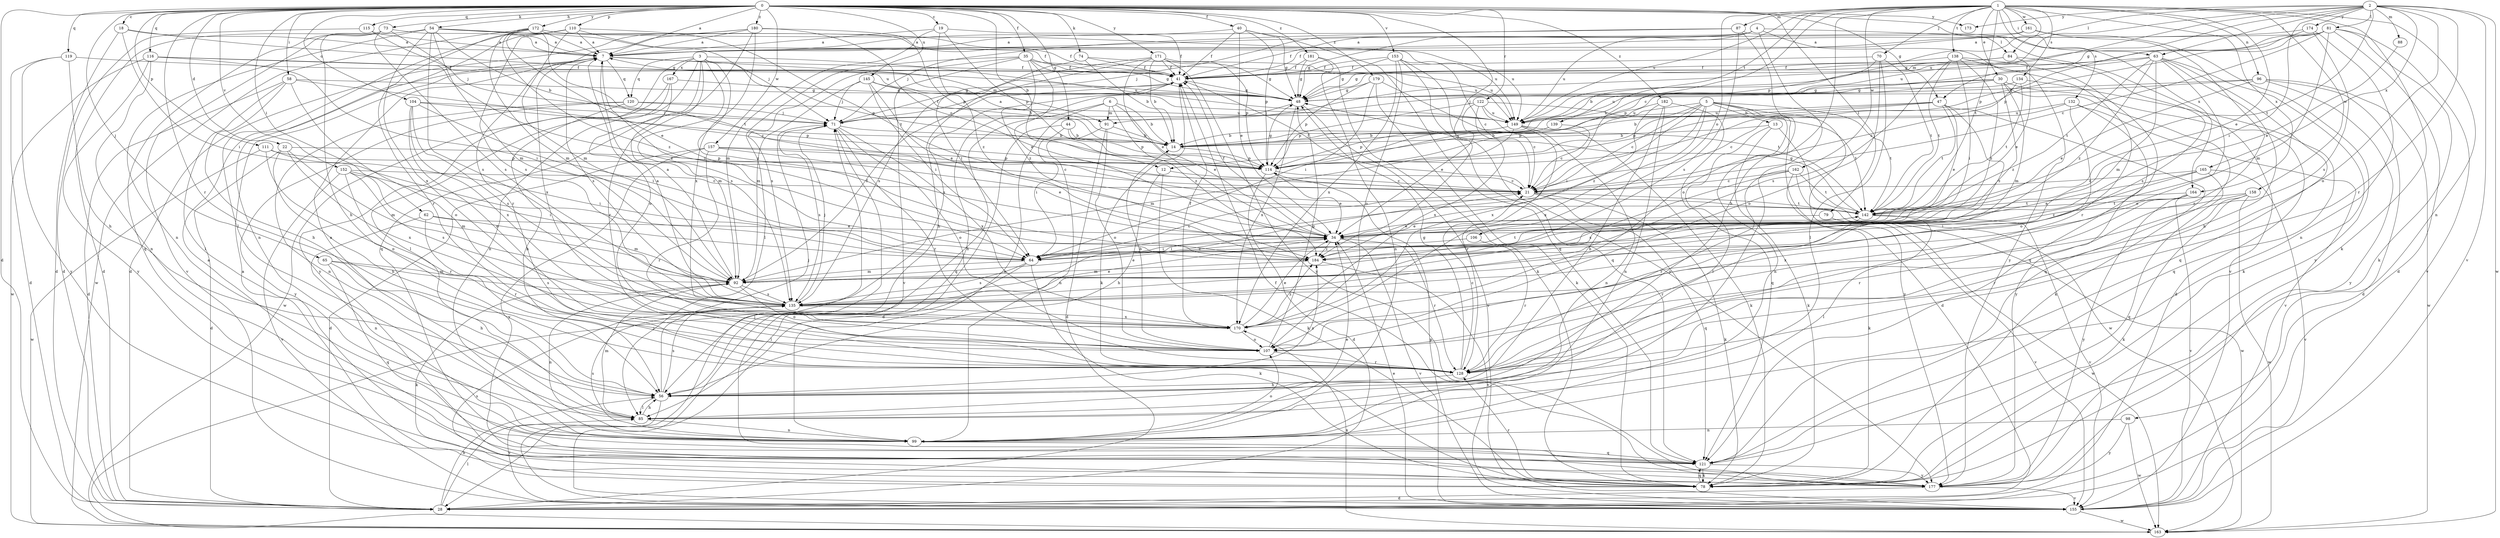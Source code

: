 strict digraph  {
0;
1;
2;
3;
4;
5;
6;
7;
12;
13;
14;
18;
19;
21;
22;
28;
30;
34;
35;
40;
41;
44;
47;
48;
54;
56;
58;
62;
63;
64;
65;
70;
71;
73;
74;
78;
79;
81;
84;
85;
87;
88;
91;
92;
96;
98;
99;
104;
106;
107;
110;
111;
114;
115;
116;
119;
120;
121;
122;
128;
132;
134;
135;
138;
139;
142;
145;
149;
152;
153;
155;
157;
158;
161;
162;
163;
164;
165;
167;
170;
171;
172;
173;
174;
177;
179;
180;
181;
182;
184;
0 -> 7  [label=a];
0 -> 12  [label=b];
0 -> 18  [label=c];
0 -> 19  [label=c];
0 -> 22  [label=d];
0 -> 28  [label=d];
0 -> 35  [label=f];
0 -> 40  [label=f];
0 -> 44  [label=g];
0 -> 47  [label=g];
0 -> 54  [label=h];
0 -> 58  [label=i];
0 -> 62  [label=i];
0 -> 65  [label=j];
0 -> 73  [label=k];
0 -> 74  [label=k];
0 -> 79  [label=l];
0 -> 104  [label=o];
0 -> 110  [label=p];
0 -> 111  [label=p];
0 -> 115  [label=q];
0 -> 116  [label=q];
0 -> 119  [label=q];
0 -> 122  [label=r];
0 -> 128  [label=r];
0 -> 145  [label=u];
0 -> 152  [label=v];
0 -> 153  [label=v];
0 -> 157  [label=w];
0 -> 164  [label=x];
0 -> 171  [label=y];
0 -> 172  [label=y];
0 -> 173  [label=y];
0 -> 179  [label=z];
0 -> 180  [label=z];
0 -> 181  [label=z];
0 -> 182  [label=z];
0 -> 184  [label=z];
1 -> 21  [label=c];
1 -> 30  [label=e];
1 -> 34  [label=e];
1 -> 56  [label=h];
1 -> 63  [label=i];
1 -> 70  [label=j];
1 -> 78  [label=k];
1 -> 87  [label=m];
1 -> 96  [label=n];
1 -> 98  [label=n];
1 -> 106  [label=o];
1 -> 114  [label=p];
1 -> 132  [label=s];
1 -> 134  [label=s];
1 -> 138  [label=t];
1 -> 139  [label=t];
1 -> 142  [label=t];
1 -> 149  [label=u];
1 -> 158  [label=w];
1 -> 161  [label=w];
1 -> 162  [label=w];
1 -> 164  [label=x];
2 -> 47  [label=g];
2 -> 63  [label=i];
2 -> 64  [label=i];
2 -> 81  [label=l];
2 -> 84  [label=l];
2 -> 88  [label=m];
2 -> 91  [label=m];
2 -> 107  [label=o];
2 -> 128  [label=r];
2 -> 142  [label=t];
2 -> 149  [label=u];
2 -> 155  [label=v];
2 -> 163  [label=w];
2 -> 165  [label=x];
2 -> 173  [label=y];
2 -> 174  [label=y];
3 -> 99  [label=n];
3 -> 107  [label=o];
3 -> 114  [label=p];
3 -> 120  [label=q];
3 -> 128  [label=r];
3 -> 135  [label=s];
3 -> 149  [label=u];
3 -> 167  [label=x];
3 -> 177  [label=y];
3 -> 184  [label=z];
4 -> 41  [label=f];
4 -> 48  [label=g];
4 -> 71  [label=j];
4 -> 84  [label=l];
4 -> 85  [label=l];
4 -> 149  [label=u];
4 -> 177  [label=y];
5 -> 12  [label=b];
5 -> 13  [label=b];
5 -> 21  [label=c];
5 -> 28  [label=d];
5 -> 64  [label=i];
5 -> 99  [label=n];
5 -> 114  [label=p];
5 -> 142  [label=t];
5 -> 170  [label=x];
5 -> 177  [label=y];
5 -> 184  [label=z];
6 -> 14  [label=b];
6 -> 34  [label=e];
6 -> 56  [label=h];
6 -> 91  [label=m];
6 -> 99  [label=n];
6 -> 184  [label=z];
7 -> 41  [label=f];
7 -> 64  [label=i];
7 -> 91  [label=m];
7 -> 120  [label=q];
7 -> 135  [label=s];
7 -> 170  [label=x];
12 -> 21  [label=c];
12 -> 56  [label=h];
12 -> 78  [label=k];
13 -> 14  [label=b];
13 -> 78  [label=k];
13 -> 85  [label=l];
13 -> 163  [label=w];
14 -> 7  [label=a];
14 -> 114  [label=p];
18 -> 7  [label=a];
18 -> 28  [label=d];
18 -> 48  [label=g];
18 -> 64  [label=i];
19 -> 7  [label=a];
19 -> 41  [label=f];
19 -> 92  [label=m];
19 -> 114  [label=p];
19 -> 184  [label=z];
21 -> 41  [label=f];
21 -> 78  [label=k];
21 -> 121  [label=q];
21 -> 142  [label=t];
22 -> 28  [label=d];
22 -> 56  [label=h];
22 -> 92  [label=m];
22 -> 114  [label=p];
22 -> 170  [label=x];
28 -> 56  [label=h];
28 -> 85  [label=l];
30 -> 14  [label=b];
30 -> 28  [label=d];
30 -> 48  [label=g];
30 -> 92  [label=m];
30 -> 121  [label=q];
30 -> 149  [label=u];
30 -> 184  [label=z];
34 -> 41  [label=f];
34 -> 64  [label=i];
34 -> 128  [label=r];
34 -> 155  [label=v];
34 -> 184  [label=z];
35 -> 34  [label=e];
35 -> 41  [label=f];
35 -> 48  [label=g];
35 -> 85  [label=l];
35 -> 135  [label=s];
35 -> 149  [label=u];
35 -> 155  [label=v];
35 -> 184  [label=z];
40 -> 7  [label=a];
40 -> 34  [label=e];
40 -> 41  [label=f];
40 -> 48  [label=g];
40 -> 114  [label=p];
40 -> 121  [label=q];
41 -> 48  [label=g];
41 -> 78  [label=k];
41 -> 121  [label=q];
41 -> 135  [label=s];
44 -> 14  [label=b];
44 -> 28  [label=d];
44 -> 64  [label=i];
44 -> 114  [label=p];
47 -> 14  [label=b];
47 -> 34  [label=e];
47 -> 78  [label=k];
47 -> 114  [label=p];
47 -> 142  [label=t];
47 -> 149  [label=u];
47 -> 184  [label=z];
48 -> 71  [label=j];
48 -> 155  [label=v];
48 -> 170  [label=x];
54 -> 7  [label=a];
54 -> 14  [label=b];
54 -> 28  [label=d];
54 -> 41  [label=f];
54 -> 92  [label=m];
54 -> 99  [label=n];
54 -> 135  [label=s];
54 -> 149  [label=u];
54 -> 170  [label=x];
56 -> 71  [label=j];
56 -> 85  [label=l];
56 -> 135  [label=s];
56 -> 155  [label=v];
56 -> 184  [label=z];
58 -> 21  [label=c];
58 -> 28  [label=d];
58 -> 48  [label=g];
58 -> 56  [label=h];
58 -> 85  [label=l];
58 -> 107  [label=o];
62 -> 34  [label=e];
62 -> 92  [label=m];
62 -> 99  [label=n];
62 -> 128  [label=r];
63 -> 41  [label=f];
63 -> 56  [label=h];
63 -> 78  [label=k];
63 -> 92  [label=m];
63 -> 107  [label=o];
63 -> 114  [label=p];
63 -> 121  [label=q];
63 -> 142  [label=t];
63 -> 184  [label=z];
64 -> 21  [label=c];
64 -> 78  [label=k];
64 -> 85  [label=l];
64 -> 92  [label=m];
64 -> 135  [label=s];
64 -> 142  [label=t];
65 -> 56  [label=h];
65 -> 92  [label=m];
65 -> 121  [label=q];
65 -> 135  [label=s];
70 -> 14  [label=b];
70 -> 41  [label=f];
70 -> 85  [label=l];
70 -> 107  [label=o];
70 -> 142  [label=t];
71 -> 14  [label=b];
71 -> 41  [label=f];
71 -> 107  [label=o];
71 -> 128  [label=r];
71 -> 135  [label=s];
71 -> 170  [label=x];
73 -> 7  [label=a];
73 -> 56  [label=h];
73 -> 71  [label=j];
73 -> 121  [label=q];
73 -> 135  [label=s];
73 -> 155  [label=v];
74 -> 14  [label=b];
74 -> 41  [label=f];
74 -> 64  [label=i];
74 -> 149  [label=u];
78 -> 7  [label=a];
78 -> 121  [label=q];
78 -> 128  [label=r];
78 -> 135  [label=s];
79 -> 34  [label=e];
79 -> 155  [label=v];
79 -> 163  [label=w];
81 -> 7  [label=a];
81 -> 21  [label=c];
81 -> 28  [label=d];
81 -> 48  [label=g];
81 -> 78  [label=k];
81 -> 92  [label=m];
81 -> 114  [label=p];
81 -> 149  [label=u];
81 -> 155  [label=v];
84 -> 34  [label=e];
84 -> 41  [label=f];
84 -> 48  [label=g];
84 -> 135  [label=s];
85 -> 7  [label=a];
85 -> 56  [label=h];
85 -> 92  [label=m];
85 -> 99  [label=n];
87 -> 7  [label=a];
87 -> 71  [label=j];
87 -> 107  [label=o];
87 -> 135  [label=s];
87 -> 155  [label=v];
88 -> 34  [label=e];
91 -> 14  [label=b];
91 -> 28  [label=d];
91 -> 99  [label=n];
91 -> 107  [label=o];
92 -> 7  [label=a];
92 -> 34  [label=e];
92 -> 41  [label=f];
92 -> 78  [label=k];
92 -> 99  [label=n];
92 -> 107  [label=o];
92 -> 135  [label=s];
96 -> 28  [label=d];
96 -> 34  [label=e];
96 -> 48  [label=g];
96 -> 71  [label=j];
96 -> 163  [label=w];
96 -> 177  [label=y];
98 -> 99  [label=n];
98 -> 163  [label=w];
98 -> 177  [label=y];
99 -> 34  [label=e];
99 -> 107  [label=o];
99 -> 121  [label=q];
99 -> 135  [label=s];
104 -> 64  [label=i];
104 -> 71  [label=j];
104 -> 107  [label=o];
104 -> 114  [label=p];
104 -> 135  [label=s];
104 -> 170  [label=x];
106 -> 64  [label=i];
106 -> 128  [label=r];
107 -> 14  [label=b];
107 -> 48  [label=g];
107 -> 128  [label=r];
110 -> 7  [label=a];
110 -> 71  [label=j];
110 -> 92  [label=m];
110 -> 99  [label=n];
110 -> 128  [label=r];
110 -> 135  [label=s];
110 -> 142  [label=t];
111 -> 64  [label=i];
111 -> 107  [label=o];
111 -> 114  [label=p];
111 -> 163  [label=w];
114 -> 21  [label=c];
114 -> 28  [label=d];
114 -> 34  [label=e];
114 -> 48  [label=g];
115 -> 7  [label=a];
115 -> 28  [label=d];
115 -> 149  [label=u];
116 -> 41  [label=f];
116 -> 64  [label=i];
116 -> 99  [label=n];
116 -> 163  [label=w];
116 -> 177  [label=y];
116 -> 184  [label=z];
119 -> 28  [label=d];
119 -> 41  [label=f];
119 -> 56  [label=h];
119 -> 177  [label=y];
120 -> 56  [label=h];
120 -> 71  [label=j];
120 -> 99  [label=n];
120 -> 149  [label=u];
120 -> 177  [label=y];
121 -> 7  [label=a];
121 -> 78  [label=k];
121 -> 177  [label=y];
122 -> 21  [label=c];
122 -> 34  [label=e];
122 -> 114  [label=p];
122 -> 142  [label=t];
122 -> 149  [label=u];
122 -> 170  [label=x];
128 -> 21  [label=c];
128 -> 48  [label=g];
128 -> 56  [label=h];
132 -> 21  [label=c];
132 -> 107  [label=o];
132 -> 149  [label=u];
132 -> 155  [label=v];
132 -> 177  [label=y];
134 -> 21  [label=c];
134 -> 48  [label=g];
134 -> 121  [label=q];
134 -> 142  [label=t];
135 -> 7  [label=a];
135 -> 21  [label=c];
135 -> 34  [label=e];
135 -> 71  [label=j];
135 -> 170  [label=x];
138 -> 41  [label=f];
138 -> 64  [label=i];
138 -> 121  [label=q];
138 -> 128  [label=r];
138 -> 135  [label=s];
138 -> 142  [label=t];
138 -> 184  [label=z];
139 -> 14  [label=b];
139 -> 21  [label=c];
139 -> 114  [label=p];
142 -> 34  [label=e];
142 -> 48  [label=g];
142 -> 85  [label=l];
142 -> 128  [label=r];
142 -> 155  [label=v];
145 -> 14  [label=b];
145 -> 34  [label=e];
145 -> 48  [label=g];
145 -> 64  [label=i];
145 -> 71  [label=j];
145 -> 92  [label=m];
149 -> 14  [label=b];
149 -> 78  [label=k];
149 -> 92  [label=m];
149 -> 99  [label=n];
149 -> 128  [label=r];
152 -> 21  [label=c];
152 -> 64  [label=i];
152 -> 92  [label=m];
152 -> 128  [label=r];
152 -> 135  [label=s];
152 -> 155  [label=v];
153 -> 21  [label=c];
153 -> 41  [label=f];
153 -> 48  [label=g];
153 -> 107  [label=o];
153 -> 121  [label=q];
153 -> 170  [label=x];
153 -> 177  [label=y];
155 -> 34  [label=e];
155 -> 71  [label=j];
155 -> 114  [label=p];
155 -> 163  [label=w];
157 -> 21  [label=c];
157 -> 28  [label=d];
157 -> 34  [label=e];
157 -> 114  [label=p];
157 -> 128  [label=r];
157 -> 177  [label=y];
158 -> 64  [label=i];
158 -> 78  [label=k];
158 -> 128  [label=r];
158 -> 142  [label=t];
158 -> 163  [label=w];
161 -> 7  [label=a];
161 -> 41  [label=f];
161 -> 128  [label=r];
161 -> 177  [label=y];
162 -> 21  [label=c];
162 -> 78  [label=k];
162 -> 128  [label=r];
162 -> 135  [label=s];
162 -> 142  [label=t];
162 -> 163  [label=w];
163 -> 71  [label=j];
163 -> 170  [label=x];
164 -> 128  [label=r];
164 -> 142  [label=t];
164 -> 155  [label=v];
164 -> 170  [label=x];
164 -> 177  [label=y];
165 -> 21  [label=c];
165 -> 34  [label=e];
165 -> 121  [label=q];
165 -> 155  [label=v];
165 -> 184  [label=z];
167 -> 48  [label=g];
167 -> 85  [label=l];
167 -> 92  [label=m];
167 -> 163  [label=w];
170 -> 34  [label=e];
170 -> 41  [label=f];
170 -> 107  [label=o];
170 -> 184  [label=z];
171 -> 14  [label=b];
171 -> 34  [label=e];
171 -> 41  [label=f];
171 -> 48  [label=g];
171 -> 56  [label=h];
171 -> 114  [label=p];
171 -> 135  [label=s];
171 -> 177  [label=y];
172 -> 7  [label=a];
172 -> 34  [label=e];
172 -> 41  [label=f];
172 -> 85  [label=l];
172 -> 92  [label=m];
172 -> 142  [label=t];
172 -> 149  [label=u];
172 -> 163  [label=w];
172 -> 184  [label=z];
174 -> 7  [label=a];
174 -> 99  [label=n];
174 -> 114  [label=p];
174 -> 135  [label=s];
177 -> 28  [label=d];
177 -> 41  [label=f];
177 -> 155  [label=v];
179 -> 48  [label=g];
179 -> 64  [label=i];
179 -> 78  [label=k];
179 -> 114  [label=p];
179 -> 142  [label=t];
180 -> 7  [label=a];
180 -> 21  [label=c];
180 -> 28  [label=d];
180 -> 114  [label=p];
180 -> 121  [label=q];
180 -> 128  [label=r];
180 -> 170  [label=x];
181 -> 41  [label=f];
181 -> 48  [label=g];
181 -> 78  [label=k];
181 -> 99  [label=n];
182 -> 56  [label=h];
182 -> 99  [label=n];
182 -> 121  [label=q];
182 -> 149  [label=u];
182 -> 170  [label=x];
184 -> 92  [label=m];
184 -> 155  [label=v];
}
